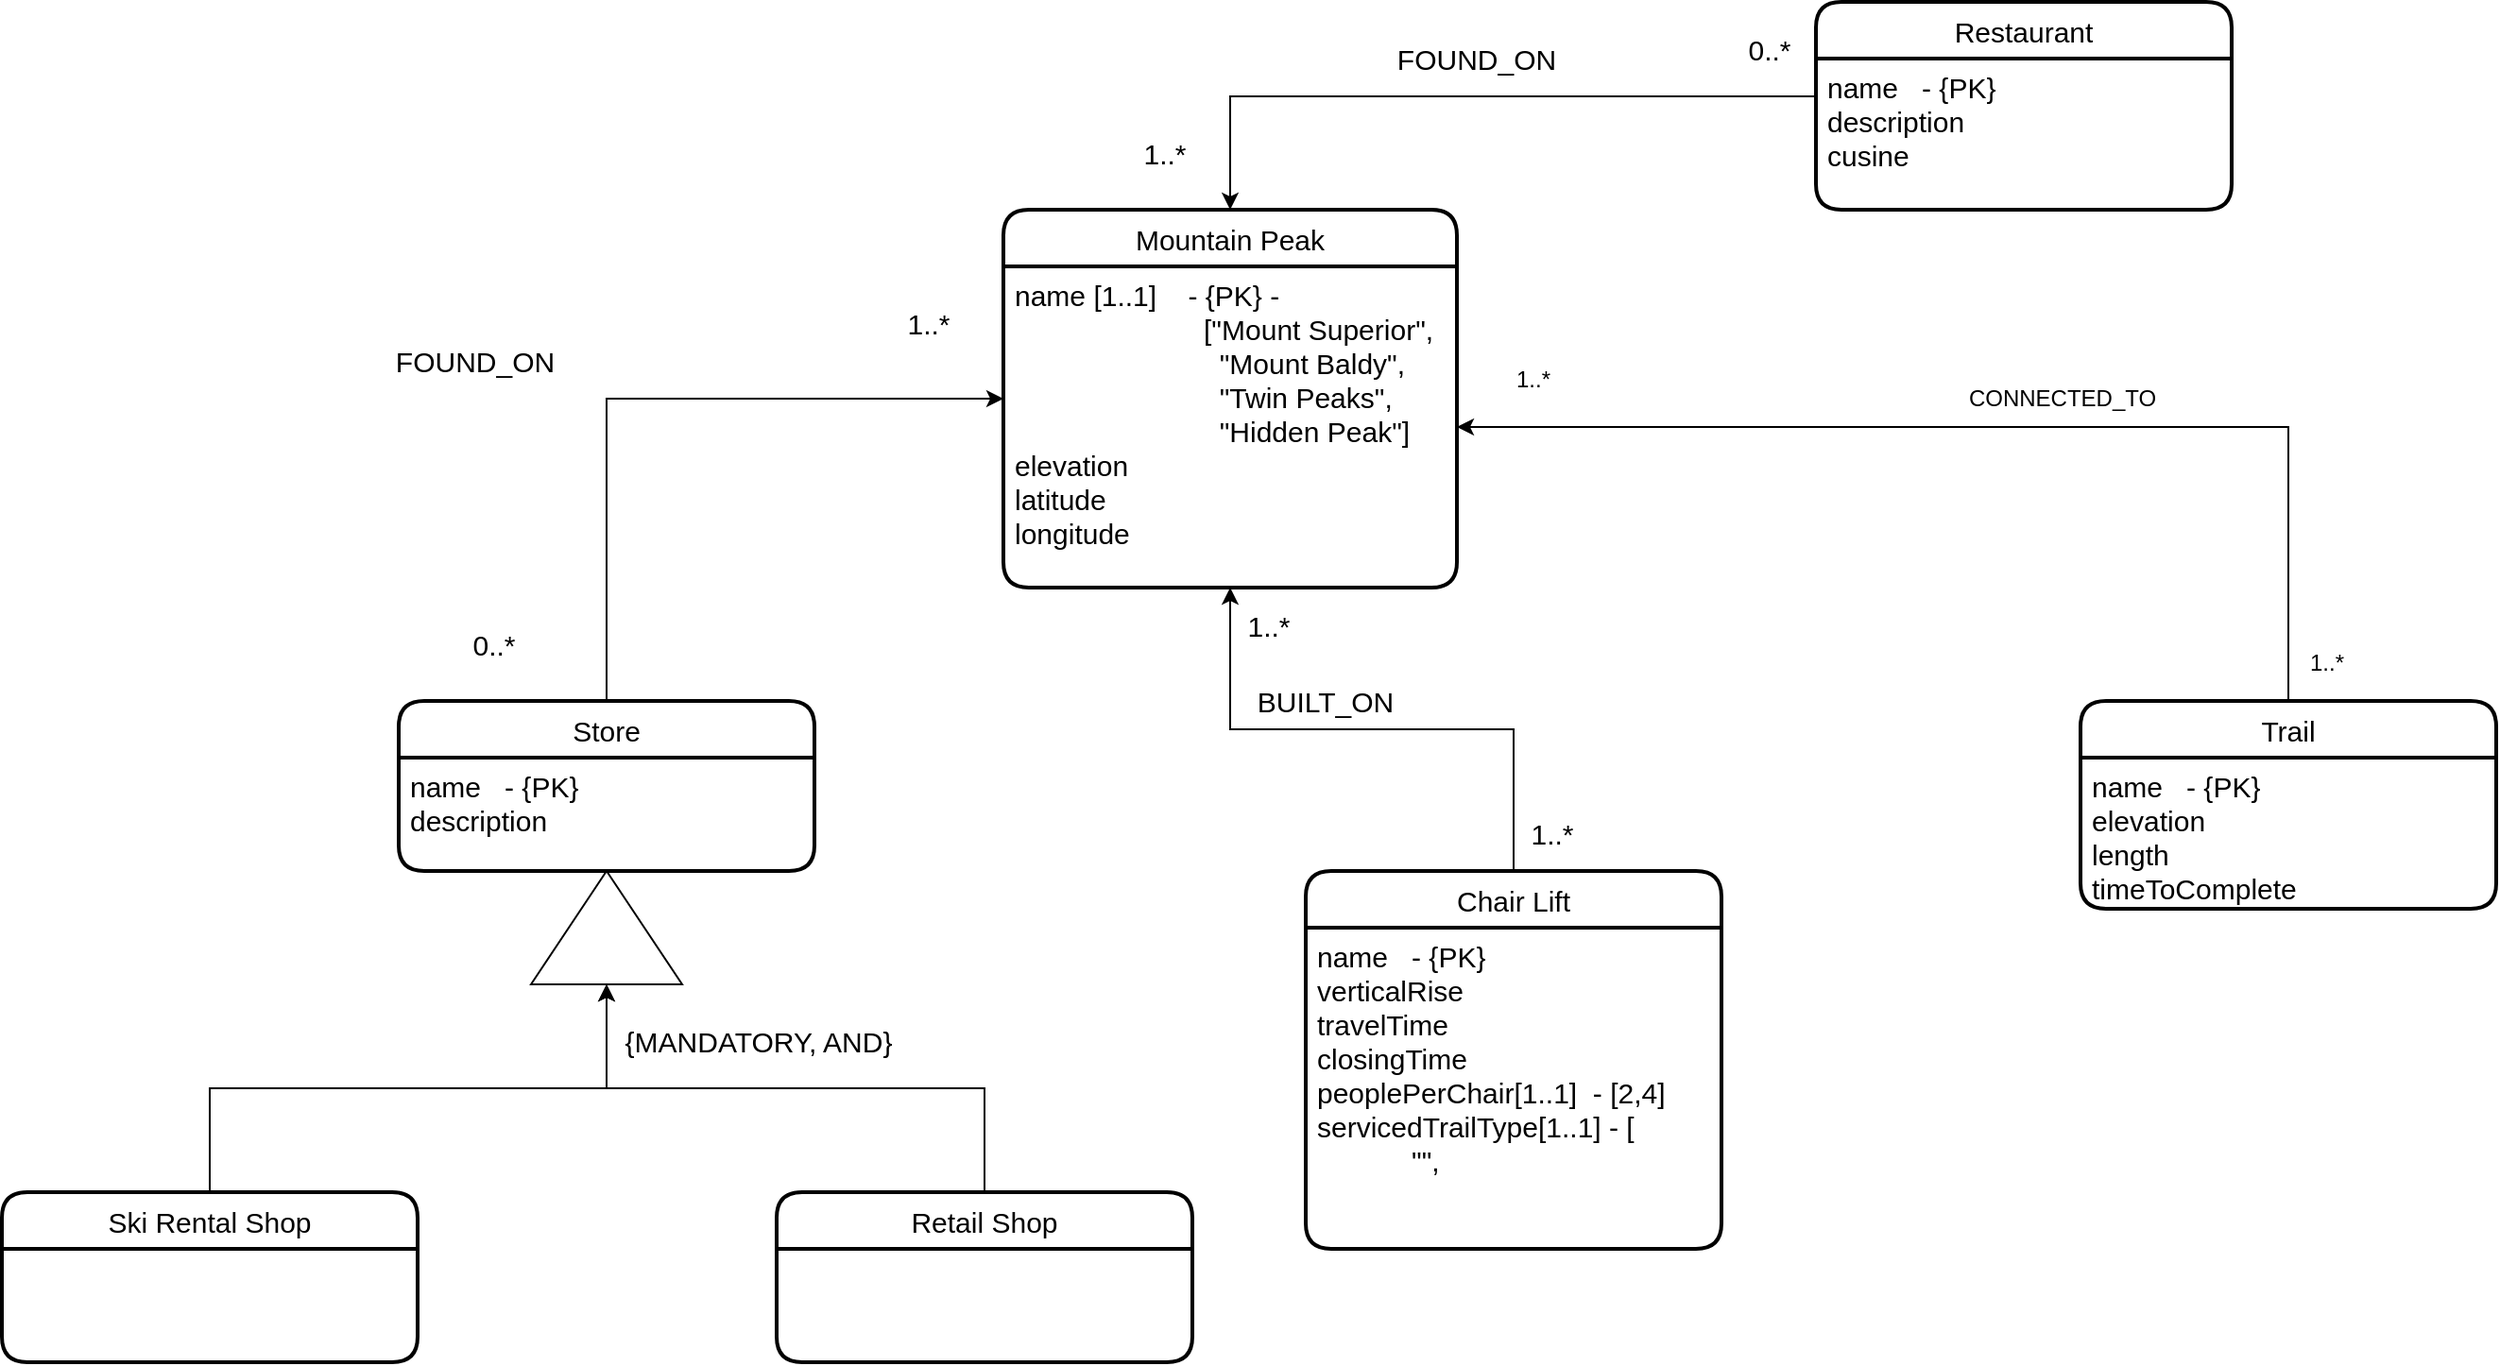 <mxfile version="20.8.5" type="github">
  <diagram id="WIKZO_O39W_F3QcdNPoz" name="Page-1">
    <mxGraphModel dx="1972" dy="1855" grid="1" gridSize="10" guides="1" tooltips="1" connect="1" arrows="1" fold="1" page="1" pageScale="1" pageWidth="850" pageHeight="1100" math="0" shadow="0">
      <root>
        <mxCell id="0" />
        <mxCell id="1" parent="0" />
        <mxCell id="__Uh9FplEamvk5oUluky-12" value="Mountain Peak" style="swimlane;childLayout=stackLayout;horizontal=1;startSize=30;horizontalStack=0;rounded=1;fontSize=15;fontStyle=0;strokeWidth=2;resizeParent=0;resizeLast=1;shadow=0;dashed=0;align=center;" parent="1" vertex="1">
          <mxGeometry x="350" y="70" width="240" height="200" as="geometry" />
        </mxCell>
        <mxCell id="__Uh9FplEamvk5oUluky-13" value="name [1..1]    - {PK} - &#xa;                        [&quot;Mount Superior&quot;, &#xa;                          &quot;Mount Baldy&quot;, &#xa;                          &quot;Twin Peaks&quot;, &#xa;                          &quot;Hidden Peak&quot;]&#xa;elevation&#xa;latitude&#xa;longitude&#xa;" style="align=left;strokeColor=none;fillColor=none;spacingLeft=4;fontSize=15;verticalAlign=top;resizable=0;rotatable=0;part=1;" parent="__Uh9FplEamvk5oUluky-12" vertex="1">
          <mxGeometry y="30" width="240" height="170" as="geometry" />
        </mxCell>
        <mxCell id="__Uh9FplEamvk5oUluky-28" style="edgeStyle=orthogonalEdgeStyle;rounded=0;orthogonalLoop=1;jettySize=auto;html=1;exitX=0.5;exitY=0;exitDx=0;exitDy=0;entryX=0;entryY=0.5;entryDx=0;entryDy=0;fontSize=15;" parent="1" source="__Uh9FplEamvk5oUluky-15" target="__Uh9FplEamvk5oUluky-12" edge="1">
          <mxGeometry relative="1" as="geometry" />
        </mxCell>
        <mxCell id="__Uh9FplEamvk5oUluky-15" value="Store" style="swimlane;childLayout=stackLayout;horizontal=1;startSize=30;horizontalStack=0;rounded=1;fontSize=15;fontStyle=0;strokeWidth=2;resizeParent=0;resizeLast=1;shadow=0;dashed=0;align=center;" parent="1" vertex="1">
          <mxGeometry x="30" y="330" width="220" height="90" as="geometry" />
        </mxCell>
        <mxCell id="__Uh9FplEamvk5oUluky-16" value="name   - {PK}&#xa;description&#xa;" style="align=left;strokeColor=none;fillColor=none;spacingLeft=4;fontSize=15;verticalAlign=top;resizable=0;rotatable=0;part=1;" parent="__Uh9FplEamvk5oUluky-15" vertex="1">
          <mxGeometry y="30" width="220" height="60" as="geometry" />
        </mxCell>
        <mxCell id="__Uh9FplEamvk5oUluky-25" style="edgeStyle=orthogonalEdgeStyle;rounded=0;orthogonalLoop=1;jettySize=auto;html=1;exitX=0.5;exitY=0;exitDx=0;exitDy=0;fontSize=15;" parent="1" source="__Uh9FplEamvk5oUluky-17" target="__Uh9FplEamvk5oUluky-23" edge="1">
          <mxGeometry relative="1" as="geometry" />
        </mxCell>
        <mxCell id="__Uh9FplEamvk5oUluky-17" value="Retail Shop" style="swimlane;childLayout=stackLayout;horizontal=1;startSize=30;horizontalStack=0;rounded=1;fontSize=15;fontStyle=0;strokeWidth=2;resizeParent=0;resizeLast=1;shadow=0;dashed=0;align=center;" parent="1" vertex="1">
          <mxGeometry x="230" y="590" width="220" height="90" as="geometry" />
        </mxCell>
        <mxCell id="__Uh9FplEamvk5oUluky-26" style="edgeStyle=orthogonalEdgeStyle;rounded=0;orthogonalLoop=1;jettySize=auto;html=1;exitX=0.5;exitY=0;exitDx=0;exitDy=0;fontSize=15;" parent="1" source="__Uh9FplEamvk5oUluky-19" target="__Uh9FplEamvk5oUluky-23" edge="1">
          <mxGeometry relative="1" as="geometry" />
        </mxCell>
        <mxCell id="__Uh9FplEamvk5oUluky-19" value="Ski Rental Shop" style="swimlane;childLayout=stackLayout;horizontal=1;startSize=30;horizontalStack=0;rounded=1;fontSize=15;fontStyle=0;strokeWidth=2;resizeParent=0;resizeLast=1;shadow=0;dashed=0;align=center;" parent="1" vertex="1">
          <mxGeometry x="-180" y="590" width="220" height="90" as="geometry" />
        </mxCell>
        <mxCell id="__Uh9FplEamvk5oUluky-23" value="" style="triangle;whiteSpace=wrap;html=1;fontSize=15;rotation=-90;" parent="1" vertex="1">
          <mxGeometry x="110" y="410" width="60" height="80" as="geometry" />
        </mxCell>
        <mxCell id="__Uh9FplEamvk5oUluky-27" value="{MANDATORY, AND}" style="text;html=1;align=center;verticalAlign=middle;resizable=0;points=[];autosize=1;strokeColor=none;fillColor=none;fontSize=15;" parent="1" vertex="1">
          <mxGeometry x="135" y="495" width="170" height="30" as="geometry" />
        </mxCell>
        <mxCell id="__Uh9FplEamvk5oUluky-29" value="0..*" style="text;html=1;align=center;verticalAlign=middle;resizable=0;points=[];autosize=1;strokeColor=none;fillColor=none;fontSize=15;" parent="1" vertex="1">
          <mxGeometry x="55" y="285" width="50" height="30" as="geometry" />
        </mxCell>
        <mxCell id="__Uh9FplEamvk5oUluky-30" value="1..*" style="text;html=1;align=center;verticalAlign=middle;resizable=0;points=[];autosize=1;strokeColor=none;fillColor=none;fontSize=15;" parent="1" vertex="1">
          <mxGeometry x="285" y="115" width="50" height="30" as="geometry" />
        </mxCell>
        <mxCell id="__Uh9FplEamvk5oUluky-31" value="FOUND_ON" style="text;html=1;align=center;verticalAlign=middle;resizable=0;points=[];autosize=1;strokeColor=none;fillColor=none;fontSize=15;" parent="1" vertex="1">
          <mxGeometry x="15" y="135" width="110" height="30" as="geometry" />
        </mxCell>
        <mxCell id="__Uh9FplEamvk5oUluky-32" value="Restaurant" style="swimlane;childLayout=stackLayout;horizontal=1;startSize=30;horizontalStack=0;rounded=1;fontSize=15;fontStyle=0;strokeWidth=2;resizeParent=0;resizeLast=1;shadow=0;dashed=0;align=center;" parent="1" vertex="1">
          <mxGeometry x="780" y="-40" width="220" height="110" as="geometry" />
        </mxCell>
        <mxCell id="__Uh9FplEamvk5oUluky-33" value="name   - {PK}&#xa;description&#xa;cusine&#xa;&#xa;&#xa;" style="align=left;strokeColor=none;fillColor=none;spacingLeft=4;fontSize=15;verticalAlign=top;resizable=0;rotatable=0;part=1;" parent="__Uh9FplEamvk5oUluky-32" vertex="1">
          <mxGeometry y="30" width="220" height="80" as="geometry" />
        </mxCell>
        <mxCell id="__Uh9FplEamvk5oUluky-35" style="edgeStyle=orthogonalEdgeStyle;rounded=0;orthogonalLoop=1;jettySize=auto;html=1;exitX=0;exitY=0.25;exitDx=0;exitDy=0;entryX=0.5;entryY=0;entryDx=0;entryDy=0;fontSize=15;" parent="1" source="__Uh9FplEamvk5oUluky-33" target="__Uh9FplEamvk5oUluky-12" edge="1">
          <mxGeometry relative="1" as="geometry" />
        </mxCell>
        <mxCell id="__Uh9FplEamvk5oUluky-36" value="FOUND_ON" style="text;html=1;align=center;verticalAlign=middle;resizable=0;points=[];autosize=1;strokeColor=none;fillColor=none;fontSize=15;" parent="1" vertex="1">
          <mxGeometry x="545" y="-25" width="110" height="30" as="geometry" />
        </mxCell>
        <mxCell id="__Uh9FplEamvk5oUluky-37" value="0..*" style="text;html=1;align=center;verticalAlign=middle;resizable=0;points=[];autosize=1;strokeColor=none;fillColor=none;fontSize=15;" parent="1" vertex="1">
          <mxGeometry x="730" y="-30" width="50" height="30" as="geometry" />
        </mxCell>
        <mxCell id="__Uh9FplEamvk5oUluky-38" value="1..*" style="text;html=1;align=center;verticalAlign=middle;resizable=0;points=[];autosize=1;strokeColor=none;fillColor=none;fontSize=15;" parent="1" vertex="1">
          <mxGeometry x="410" y="25" width="50" height="30" as="geometry" />
        </mxCell>
        <mxCell id="__Uh9FplEamvk5oUluky-41" style="edgeStyle=orthogonalEdgeStyle;rounded=0;orthogonalLoop=1;jettySize=auto;html=1;exitX=0.5;exitY=0;exitDx=0;exitDy=0;entryX=0.5;entryY=1;entryDx=0;entryDy=0;fontSize=15;" parent="1" source="__Uh9FplEamvk5oUluky-39" target="__Uh9FplEamvk5oUluky-12" edge="1">
          <mxGeometry relative="1" as="geometry" />
        </mxCell>
        <mxCell id="__Uh9FplEamvk5oUluky-39" value="Chair Lift" style="swimlane;childLayout=stackLayout;horizontal=1;startSize=30;horizontalStack=0;rounded=1;fontSize=15;fontStyle=0;strokeWidth=2;resizeParent=0;resizeLast=1;shadow=0;dashed=0;align=center;" parent="1" vertex="1">
          <mxGeometry x="510" y="420" width="220" height="200" as="geometry" />
        </mxCell>
        <mxCell id="__Uh9FplEamvk5oUluky-40" value="name   - {PK}&#xa;verticalRise&#xa;travelTime&#xa;closingTime&#xa;peoplePerChair[1..1]  - [2,4]&#xa;servicedTrailType[1..1] - [&#xa;            &quot;&quot;,&#xa;&#xa;&#xa;" style="align=left;strokeColor=none;fillColor=none;spacingLeft=4;fontSize=15;verticalAlign=top;resizable=0;rotatable=0;part=1;" parent="__Uh9FplEamvk5oUluky-39" vertex="1">
          <mxGeometry y="30" width="220" height="170" as="geometry" />
        </mxCell>
        <mxCell id="__Uh9FplEamvk5oUluky-42" value="1..*" style="text;html=1;align=center;verticalAlign=middle;resizable=0;points=[];autosize=1;strokeColor=none;fillColor=none;fontSize=15;" parent="1" vertex="1">
          <mxGeometry x="465" y="275" width="50" height="30" as="geometry" />
        </mxCell>
        <mxCell id="__Uh9FplEamvk5oUluky-43" value="1..*" style="text;html=1;align=center;verticalAlign=middle;resizable=0;points=[];autosize=1;strokeColor=none;fillColor=none;fontSize=15;" parent="1" vertex="1">
          <mxGeometry x="615" y="385" width="50" height="30" as="geometry" />
        </mxCell>
        <mxCell id="__Uh9FplEamvk5oUluky-44" value="BUILT_ON" style="text;html=1;align=center;verticalAlign=middle;resizable=0;points=[];autosize=1;strokeColor=none;fillColor=none;fontSize=15;" parent="1" vertex="1">
          <mxGeometry x="470" y="315" width="100" height="30" as="geometry" />
        </mxCell>
        <mxCell id="orbKIHzd0-_m-krfdX9Z-1" style="edgeStyle=orthogonalEdgeStyle;rounded=0;orthogonalLoop=1;jettySize=auto;html=1;exitX=0.5;exitY=0;exitDx=0;exitDy=0;entryX=1;entryY=0.5;entryDx=0;entryDy=0;" edge="1" parent="1" source="__Uh9FplEamvk5oUluky-45" target="__Uh9FplEamvk5oUluky-13">
          <mxGeometry relative="1" as="geometry" />
        </mxCell>
        <mxCell id="__Uh9FplEamvk5oUluky-45" value="Trail" style="swimlane;childLayout=stackLayout;horizontal=1;startSize=30;horizontalStack=0;rounded=1;fontSize=15;fontStyle=0;strokeWidth=2;resizeParent=0;resizeLast=1;shadow=0;dashed=0;align=center;" parent="1" vertex="1">
          <mxGeometry x="920" y="330" width="220" height="110" as="geometry" />
        </mxCell>
        <mxCell id="__Uh9FplEamvk5oUluky-46" value="name   - {PK}&#xa;elevation&#xa;length&#xa;timeToComplete&#xa;&#xa;&#xa;&#xa;" style="align=left;strokeColor=none;fillColor=none;spacingLeft=4;fontSize=15;verticalAlign=top;resizable=0;rotatable=0;part=1;" parent="__Uh9FplEamvk5oUluky-45" vertex="1">
          <mxGeometry y="30" width="220" height="80" as="geometry" />
        </mxCell>
        <mxCell id="orbKIHzd0-_m-krfdX9Z-2" value="1..*" style="text;html=1;align=center;verticalAlign=middle;resizable=0;points=[];autosize=1;strokeColor=none;fillColor=none;" vertex="1" parent="1">
          <mxGeometry x="610" y="145" width="40" height="30" as="geometry" />
        </mxCell>
        <mxCell id="orbKIHzd0-_m-krfdX9Z-3" value="1..*" style="text;html=1;align=center;verticalAlign=middle;resizable=0;points=[];autosize=1;strokeColor=none;fillColor=none;" vertex="1" parent="1">
          <mxGeometry x="1030" y="295" width="40" height="30" as="geometry" />
        </mxCell>
        <mxCell id="orbKIHzd0-_m-krfdX9Z-4" value="CONNECTED_TO" style="text;html=1;align=center;verticalAlign=middle;resizable=0;points=[];autosize=1;strokeColor=none;fillColor=none;" vertex="1" parent="1">
          <mxGeometry x="850" y="155" width="120" height="30" as="geometry" />
        </mxCell>
      </root>
    </mxGraphModel>
  </diagram>
</mxfile>
